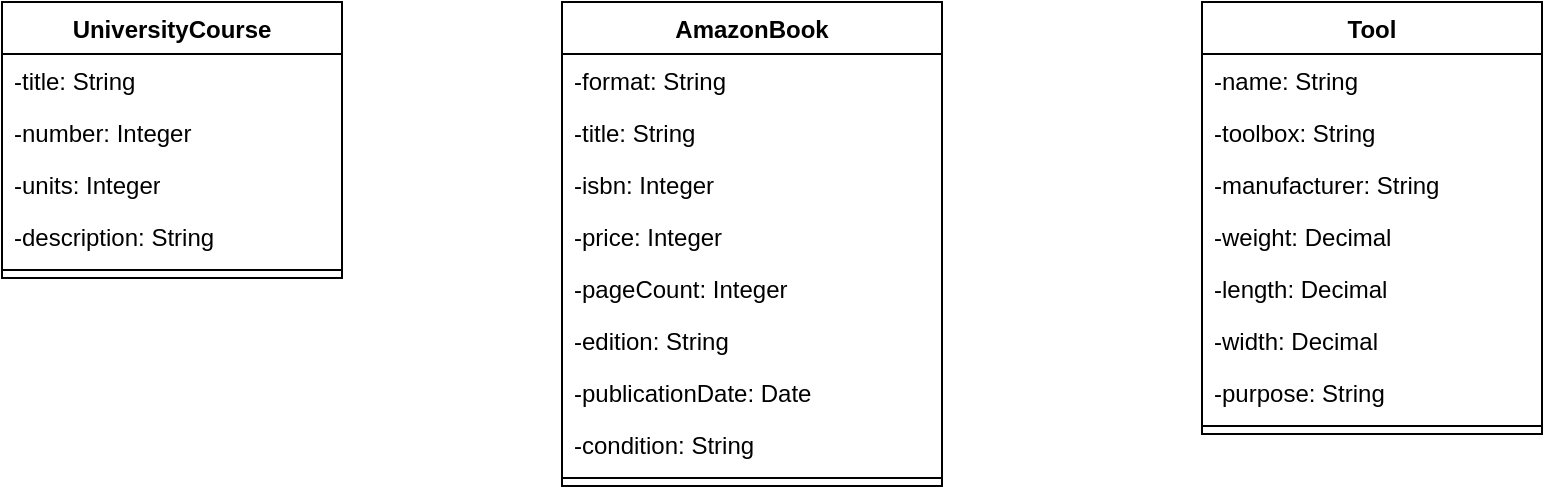 <mxfile version="26.0.10">
  <diagram name="Page-1" id="hUP5N3kPyDkCxqBFDIdw">
    <mxGraphModel dx="1101" dy="630" grid="1" gridSize="10" guides="1" tooltips="1" connect="1" arrows="1" fold="1" page="1" pageScale="1" pageWidth="1200" pageHeight="1600" math="0" shadow="0">
      <root>
        <mxCell id="0" />
        <mxCell id="1" parent="0" />
        <mxCell id="95arWTXIim-FXiFvW0Av-1" value="UniversityCourse" style="swimlane;fontStyle=1;align=center;verticalAlign=top;childLayout=stackLayout;horizontal=1;startSize=26;horizontalStack=0;resizeParent=1;resizeParentMax=0;resizeLast=0;collapsible=1;marginBottom=0;whiteSpace=wrap;html=1;" vertex="1" parent="1">
          <mxGeometry x="240" y="200" width="170" height="138" as="geometry" />
        </mxCell>
        <mxCell id="95arWTXIim-FXiFvW0Av-25" value="-title: String" style="text;strokeColor=none;fillColor=none;align=left;verticalAlign=top;spacingLeft=4;spacingRight=4;overflow=hidden;rotatable=0;points=[[0,0.5],[1,0.5]];portConstraint=eastwest;whiteSpace=wrap;html=1;" vertex="1" parent="95arWTXIim-FXiFvW0Av-1">
          <mxGeometry y="26" width="170" height="26" as="geometry" />
        </mxCell>
        <mxCell id="95arWTXIim-FXiFvW0Av-2" value="-number: Integer" style="text;strokeColor=none;fillColor=none;align=left;verticalAlign=top;spacingLeft=4;spacingRight=4;overflow=hidden;rotatable=0;points=[[0,0.5],[1,0.5]];portConstraint=eastwest;whiteSpace=wrap;html=1;" vertex="1" parent="95arWTXIim-FXiFvW0Av-1">
          <mxGeometry y="52" width="170" height="26" as="geometry" />
        </mxCell>
        <mxCell id="95arWTXIim-FXiFvW0Av-15" value="-units: Integer" style="text;strokeColor=none;fillColor=none;align=left;verticalAlign=top;spacingLeft=4;spacingRight=4;overflow=hidden;rotatable=0;points=[[0,0.5],[1,0.5]];portConstraint=eastwest;whiteSpace=wrap;html=1;" vertex="1" parent="95arWTXIim-FXiFvW0Av-1">
          <mxGeometry y="78" width="170" height="26" as="geometry" />
        </mxCell>
        <mxCell id="95arWTXIim-FXiFvW0Av-16" value="-description: String" style="text;strokeColor=none;fillColor=none;align=left;verticalAlign=top;spacingLeft=4;spacingRight=4;overflow=hidden;rotatable=0;points=[[0,0.5],[1,0.5]];portConstraint=eastwest;whiteSpace=wrap;html=1;" vertex="1" parent="95arWTXIim-FXiFvW0Av-1">
          <mxGeometry y="104" width="170" height="26" as="geometry" />
        </mxCell>
        <mxCell id="95arWTXIim-FXiFvW0Av-3" value="" style="line;strokeWidth=1;fillColor=none;align=left;verticalAlign=middle;spacingTop=-1;spacingLeft=3;spacingRight=3;rotatable=0;labelPosition=right;points=[];portConstraint=eastwest;strokeColor=inherit;" vertex="1" parent="95arWTXIim-FXiFvW0Av-1">
          <mxGeometry y="130" width="170" height="8" as="geometry" />
        </mxCell>
        <mxCell id="95arWTXIim-FXiFvW0Av-6" value="AmazonBook" style="swimlane;fontStyle=1;align=center;verticalAlign=top;childLayout=stackLayout;horizontal=1;startSize=26;horizontalStack=0;resizeParent=1;resizeParentMax=0;resizeLast=0;collapsible=1;marginBottom=0;whiteSpace=wrap;html=1;" vertex="1" parent="1">
          <mxGeometry x="520" y="200" width="190" height="242" as="geometry" />
        </mxCell>
        <mxCell id="95arWTXIim-FXiFvW0Av-7" value="&lt;div&gt;-format: String&lt;/div&gt;" style="text;strokeColor=none;fillColor=none;align=left;verticalAlign=top;spacingLeft=4;spacingRight=4;overflow=hidden;rotatable=0;points=[[0,0.5],[1,0.5]];portConstraint=eastwest;whiteSpace=wrap;html=1;" vertex="1" parent="95arWTXIim-FXiFvW0Av-6">
          <mxGeometry y="26" width="190" height="26" as="geometry" />
        </mxCell>
        <mxCell id="95arWTXIim-FXiFvW0Av-32" value="-title: String" style="text;strokeColor=none;fillColor=none;align=left;verticalAlign=top;spacingLeft=4;spacingRight=4;overflow=hidden;rotatable=0;points=[[0,0.5],[1,0.5]];portConstraint=eastwest;whiteSpace=wrap;html=1;" vertex="1" parent="95arWTXIim-FXiFvW0Av-6">
          <mxGeometry y="52" width="190" height="26" as="geometry" />
        </mxCell>
        <mxCell id="95arWTXIim-FXiFvW0Av-18" value="-isbn: Integer" style="text;strokeColor=none;fillColor=none;align=left;verticalAlign=top;spacingLeft=4;spacingRight=4;overflow=hidden;rotatable=0;points=[[0,0.5],[1,0.5]];portConstraint=eastwest;whiteSpace=wrap;html=1;" vertex="1" parent="95arWTXIim-FXiFvW0Av-6">
          <mxGeometry y="78" width="190" height="26" as="geometry" />
        </mxCell>
        <mxCell id="95arWTXIim-FXiFvW0Av-33" value="-price: Integer" style="text;strokeColor=none;fillColor=none;align=left;verticalAlign=top;spacingLeft=4;spacingRight=4;overflow=hidden;rotatable=0;points=[[0,0.5],[1,0.5]];portConstraint=eastwest;whiteSpace=wrap;html=1;" vertex="1" parent="95arWTXIim-FXiFvW0Av-6">
          <mxGeometry y="104" width="190" height="26" as="geometry" />
        </mxCell>
        <mxCell id="95arWTXIim-FXiFvW0Av-34" value="-pageCount: Integer" style="text;strokeColor=none;fillColor=none;align=left;verticalAlign=top;spacingLeft=4;spacingRight=4;overflow=hidden;rotatable=0;points=[[0,0.5],[1,0.5]];portConstraint=eastwest;whiteSpace=wrap;html=1;" vertex="1" parent="95arWTXIim-FXiFvW0Av-6">
          <mxGeometry y="130" width="190" height="26" as="geometry" />
        </mxCell>
        <mxCell id="95arWTXIim-FXiFvW0Av-36" value="-edition: String" style="text;strokeColor=none;fillColor=none;align=left;verticalAlign=top;spacingLeft=4;spacingRight=4;overflow=hidden;rotatable=0;points=[[0,0.5],[1,0.5]];portConstraint=eastwest;whiteSpace=wrap;html=1;" vertex="1" parent="95arWTXIim-FXiFvW0Av-6">
          <mxGeometry y="156" width="190" height="26" as="geometry" />
        </mxCell>
        <mxCell id="95arWTXIim-FXiFvW0Av-35" value="-publicationDate: Date" style="text;strokeColor=none;fillColor=none;align=left;verticalAlign=top;spacingLeft=4;spacingRight=4;overflow=hidden;rotatable=0;points=[[0,0.5],[1,0.5]];portConstraint=eastwest;whiteSpace=wrap;html=1;" vertex="1" parent="95arWTXIim-FXiFvW0Av-6">
          <mxGeometry y="182" width="190" height="26" as="geometry" />
        </mxCell>
        <mxCell id="95arWTXIim-FXiFvW0Av-37" value="-condition: String" style="text;strokeColor=none;fillColor=none;align=left;verticalAlign=top;spacingLeft=4;spacingRight=4;overflow=hidden;rotatable=0;points=[[0,0.5],[1,0.5]];portConstraint=eastwest;whiteSpace=wrap;html=1;" vertex="1" parent="95arWTXIim-FXiFvW0Av-6">
          <mxGeometry y="208" width="190" height="26" as="geometry" />
        </mxCell>
        <mxCell id="95arWTXIim-FXiFvW0Av-8" value="" style="line;strokeWidth=1;fillColor=none;align=left;verticalAlign=middle;spacingTop=-1;spacingLeft=3;spacingRight=3;rotatable=0;labelPosition=right;points=[];portConstraint=eastwest;strokeColor=inherit;" vertex="1" parent="95arWTXIim-FXiFvW0Av-6">
          <mxGeometry y="234" width="190" height="8" as="geometry" />
        </mxCell>
        <mxCell id="95arWTXIim-FXiFvW0Av-10" value="Tool" style="swimlane;fontStyle=1;align=center;verticalAlign=top;childLayout=stackLayout;horizontal=1;startSize=26;horizontalStack=0;resizeParent=1;resizeParentMax=0;resizeLast=0;collapsible=1;marginBottom=0;whiteSpace=wrap;html=1;" vertex="1" parent="1">
          <mxGeometry x="840" y="200" width="170" height="216" as="geometry" />
        </mxCell>
        <mxCell id="95arWTXIim-FXiFvW0Av-38" value="-name: String" style="text;strokeColor=none;fillColor=none;align=left;verticalAlign=top;spacingLeft=4;spacingRight=4;overflow=hidden;rotatable=0;points=[[0,0.5],[1,0.5]];portConstraint=eastwest;whiteSpace=wrap;html=1;" vertex="1" parent="95arWTXIim-FXiFvW0Av-10">
          <mxGeometry y="26" width="170" height="26" as="geometry" />
        </mxCell>
        <mxCell id="95arWTXIim-FXiFvW0Av-11" value="-toolbox: String" style="text;strokeColor=none;fillColor=none;align=left;verticalAlign=top;spacingLeft=4;spacingRight=4;overflow=hidden;rotatable=0;points=[[0,0.5],[1,0.5]];portConstraint=eastwest;whiteSpace=wrap;html=1;" vertex="1" parent="95arWTXIim-FXiFvW0Av-10">
          <mxGeometry y="52" width="170" height="26" as="geometry" />
        </mxCell>
        <mxCell id="95arWTXIim-FXiFvW0Av-20" value="-manufacturer: String" style="text;strokeColor=none;fillColor=none;align=left;verticalAlign=top;spacingLeft=4;spacingRight=4;overflow=hidden;rotatable=0;points=[[0,0.5],[1,0.5]];portConstraint=eastwest;whiteSpace=wrap;html=1;" vertex="1" parent="95arWTXIim-FXiFvW0Av-10">
          <mxGeometry y="78" width="170" height="26" as="geometry" />
        </mxCell>
        <mxCell id="95arWTXIim-FXiFvW0Av-21" value="-weight: Decimal" style="text;strokeColor=none;fillColor=none;align=left;verticalAlign=top;spacingLeft=4;spacingRight=4;overflow=hidden;rotatable=0;points=[[0,0.5],[1,0.5]];portConstraint=eastwest;whiteSpace=wrap;html=1;" vertex="1" parent="95arWTXIim-FXiFvW0Av-10">
          <mxGeometry y="104" width="170" height="26" as="geometry" />
        </mxCell>
        <mxCell id="95arWTXIim-FXiFvW0Av-23" value="-length: Decimal" style="text;strokeColor=none;fillColor=none;align=left;verticalAlign=top;spacingLeft=4;spacingRight=4;overflow=hidden;rotatable=0;points=[[0,0.5],[1,0.5]];portConstraint=eastwest;whiteSpace=wrap;html=1;" vertex="1" parent="95arWTXIim-FXiFvW0Av-10">
          <mxGeometry y="130" width="170" height="26" as="geometry" />
        </mxCell>
        <mxCell id="95arWTXIim-FXiFvW0Av-22" value="-width: Decimal" style="text;strokeColor=none;fillColor=none;align=left;verticalAlign=top;spacingLeft=4;spacingRight=4;overflow=hidden;rotatable=0;points=[[0,0.5],[1,0.5]];portConstraint=eastwest;whiteSpace=wrap;html=1;" vertex="1" parent="95arWTXIim-FXiFvW0Av-10">
          <mxGeometry y="156" width="170" height="26" as="geometry" />
        </mxCell>
        <mxCell id="95arWTXIim-FXiFvW0Av-24" value="-purpose: String" style="text;strokeColor=none;fillColor=none;align=left;verticalAlign=top;spacingLeft=4;spacingRight=4;overflow=hidden;rotatable=0;points=[[0,0.5],[1,0.5]];portConstraint=eastwest;whiteSpace=wrap;html=1;" vertex="1" parent="95arWTXIim-FXiFvW0Av-10">
          <mxGeometry y="182" width="170" height="26" as="geometry" />
        </mxCell>
        <mxCell id="95arWTXIim-FXiFvW0Av-12" value="" style="line;strokeWidth=1;fillColor=none;align=left;verticalAlign=middle;spacingTop=-1;spacingLeft=3;spacingRight=3;rotatable=0;labelPosition=right;points=[];portConstraint=eastwest;strokeColor=inherit;" vertex="1" parent="95arWTXIim-FXiFvW0Av-10">
          <mxGeometry y="208" width="170" height="8" as="geometry" />
        </mxCell>
      </root>
    </mxGraphModel>
  </diagram>
</mxfile>
